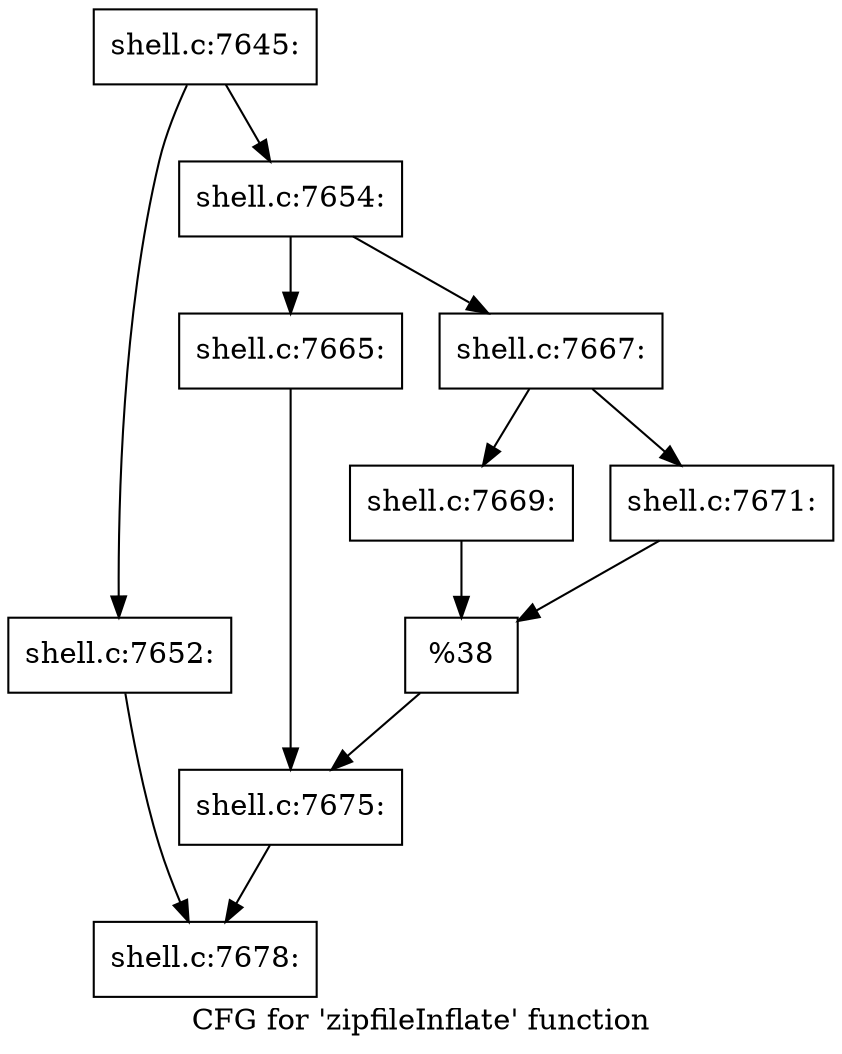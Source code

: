 digraph "CFG for 'zipfileInflate' function" {
	label="CFG for 'zipfileInflate' function";

	Node0x560276b18b80 [shape=record,label="{shell.c:7645:}"];
	Node0x560276b18b80 -> Node0x560276b28da0;
	Node0x560276b18b80 -> Node0x560276b28e40;
	Node0x560276b28da0 [shape=record,label="{shell.c:7652:}"];
	Node0x560276b28da0 -> Node0x560276b28df0;
	Node0x560276b28e40 [shape=record,label="{shell.c:7654:}"];
	Node0x560276b28e40 -> Node0x560276b29770;
	Node0x560276b28e40 -> Node0x560276b2ffe0;
	Node0x560276b29770 [shape=record,label="{shell.c:7665:}"];
	Node0x560276b29770 -> Node0x560276b2ff90;
	Node0x560276b2ffe0 [shape=record,label="{shell.c:7667:}"];
	Node0x560276b2ffe0 -> Node0x560276365150;
	Node0x560276b2ffe0 -> Node0x560276b30e40;
	Node0x560276365150 [shape=record,label="{shell.c:7669:}"];
	Node0x560276365150 -> Node0x560276b303f0;
	Node0x560276b30e40 [shape=record,label="{shell.c:7671:}"];
	Node0x560276b30e40 -> Node0x560276b303f0;
	Node0x560276b303f0 [shape=record,label="{%38}"];
	Node0x560276b303f0 -> Node0x560276b2ff90;
	Node0x560276b2ff90 [shape=record,label="{shell.c:7675:}"];
	Node0x560276b2ff90 -> Node0x560276b28df0;
	Node0x560276b28df0 [shape=record,label="{shell.c:7678:}"];
}
